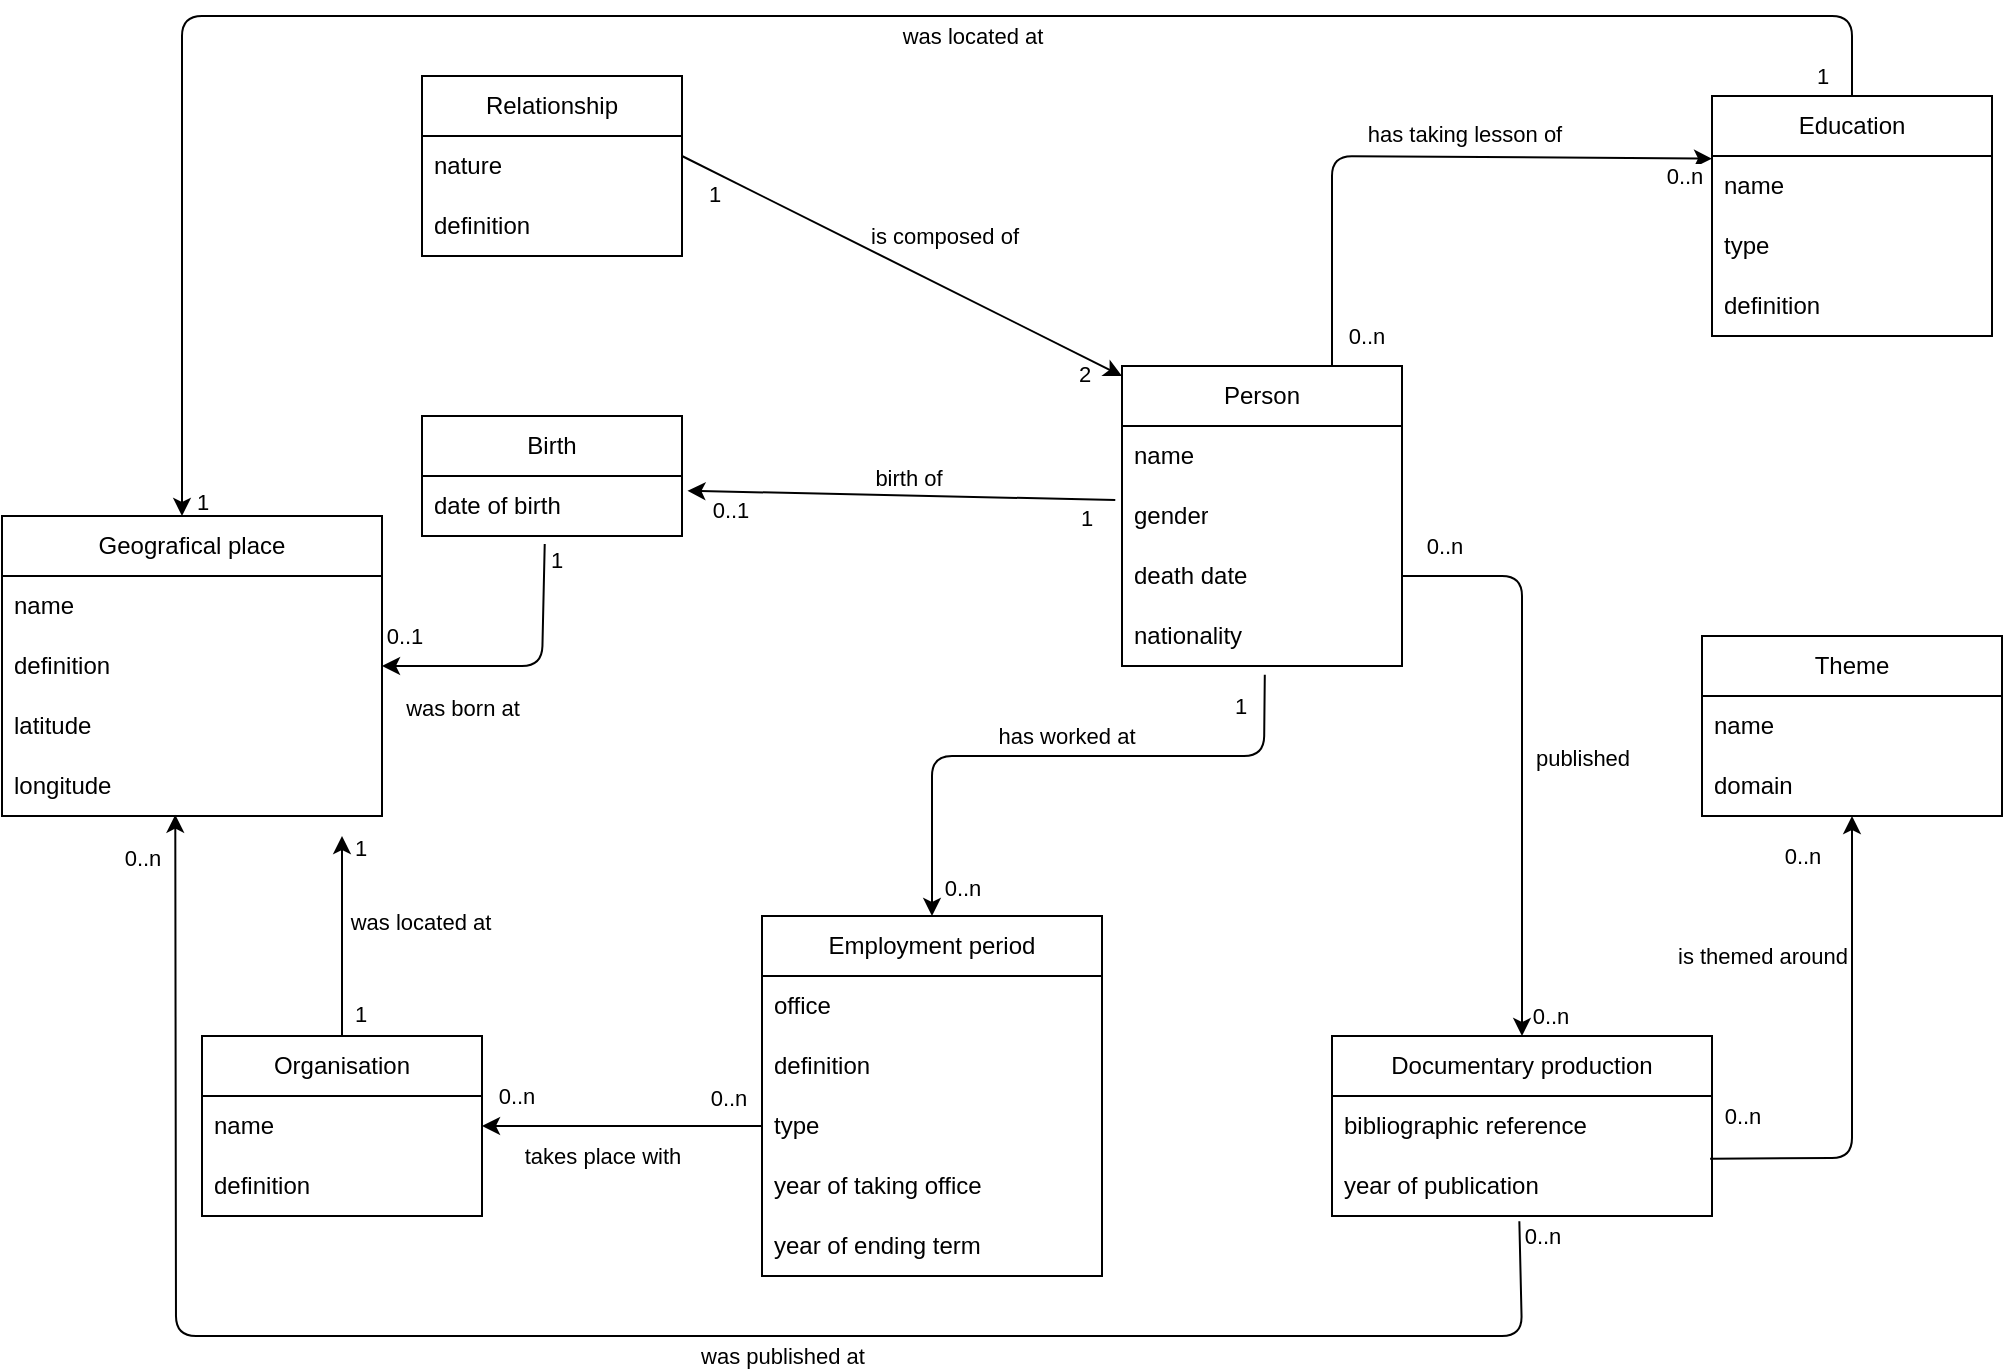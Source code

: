 <mxfile>
    <diagram id="eQtLZboaaRjCjWDFp8YK" name="Page-1">
        <mxGraphModel dx="1647" dy="599" grid="1" gridSize="10" guides="1" tooltips="1" connect="1" arrows="1" fold="1" page="1" pageScale="1" pageWidth="850" pageHeight="1100" math="0" shadow="0">
            <root>
                <mxCell id="0"/>
                <mxCell id="1" parent="0"/>
                <mxCell id="3" value="Person" style="swimlane;fontStyle=0;childLayout=stackLayout;horizontal=1;startSize=30;horizontalStack=0;resizeParent=1;resizeParentMax=0;resizeLast=0;collapsible=1;marginBottom=0;whiteSpace=wrap;html=1;" parent="1" vertex="1">
                    <mxGeometry x="370" y="205" width="140" height="150" as="geometry">
                        <mxRectangle x="320" y="280" width="90" height="30" as="alternateBounds"/>
                    </mxGeometry>
                </mxCell>
                <mxCell id="5" value="name" style="text;strokeColor=none;fillColor=none;align=left;verticalAlign=middle;spacingLeft=4;spacingRight=4;overflow=hidden;points=[[0,0.5],[1,0.5]];portConstraint=eastwest;rotatable=0;whiteSpace=wrap;html=1;" parent="3" vertex="1">
                    <mxGeometry y="30" width="140" height="30" as="geometry"/>
                </mxCell>
                <mxCell id="87" value="gender" style="text;strokeColor=none;fillColor=none;align=left;verticalAlign=middle;spacingLeft=4;spacingRight=4;overflow=hidden;points=[[0,0.5],[1,0.5]];portConstraint=eastwest;rotatable=0;whiteSpace=wrap;html=1;" parent="3" vertex="1">
                    <mxGeometry y="60" width="140" height="30" as="geometry"/>
                </mxCell>
                <mxCell id="15" value="death date" style="text;strokeColor=none;fillColor=none;align=left;verticalAlign=middle;spacingLeft=4;spacingRight=4;overflow=hidden;points=[[0,0.5],[1,0.5]];portConstraint=eastwest;rotatable=0;whiteSpace=wrap;html=1;" parent="3" vertex="1">
                    <mxGeometry y="90" width="140" height="30" as="geometry"/>
                </mxCell>
                <mxCell id="17" value="nationality" style="text;strokeColor=none;fillColor=none;align=left;verticalAlign=middle;spacingLeft=4;spacingRight=4;overflow=hidden;points=[[0,0.5],[1,0.5]];portConstraint=eastwest;rotatable=0;whiteSpace=wrap;html=1;" parent="3" vertex="1">
                    <mxGeometry y="120" width="140" height="30" as="geometry"/>
                </mxCell>
                <mxCell id="25" value="Relationship" style="swimlane;fontStyle=0;childLayout=stackLayout;horizontal=1;startSize=30;horizontalStack=0;resizeParent=1;resizeParentMax=0;resizeLast=0;collapsible=1;marginBottom=0;whiteSpace=wrap;html=1;" parent="1" vertex="1">
                    <mxGeometry x="20" y="60" width="130" height="90" as="geometry">
                        <mxRectangle x="330" y="260" width="90" height="30" as="alternateBounds"/>
                    </mxGeometry>
                </mxCell>
                <mxCell id="27" value="nature" style="text;strokeColor=none;fillColor=none;align=left;verticalAlign=middle;spacingLeft=4;spacingRight=4;overflow=hidden;points=[[0,0.5],[1,0.5]];portConstraint=eastwest;rotatable=0;whiteSpace=wrap;html=1;" parent="25" vertex="1">
                    <mxGeometry y="30" width="130" height="30" as="geometry"/>
                </mxCell>
                <mxCell id="102" value="definition" style="text;strokeColor=none;fillColor=none;align=left;verticalAlign=middle;spacingLeft=4;spacingRight=4;overflow=hidden;points=[[0,0.5],[1,0.5]];portConstraint=eastwest;rotatable=0;whiteSpace=wrap;html=1;" parent="25" vertex="1">
                    <mxGeometry y="60" width="130" height="30" as="geometry"/>
                </mxCell>
                <mxCell id="33" style="edgeStyle=none;html=1;exitX=1;exitY=0.5;exitDx=0;exitDy=0;entryX=0;entryY=0;entryDx=0;entryDy=0;" parent="1" edge="1">
                    <mxGeometry relative="1" as="geometry">
                        <mxPoint x="150" y="100" as="sourcePoint"/>
                        <mxPoint x="370" y="210" as="targetPoint"/>
                    </mxGeometry>
                </mxCell>
                <mxCell id="34" value="1" style="edgeLabel;html=1;align=center;verticalAlign=middle;resizable=0;points=[];" parent="33" vertex="1" connectable="0">
                    <mxGeometry x="-0.84" relative="1" as="geometry">
                        <mxPoint x="-2" y="10" as="offset"/>
                    </mxGeometry>
                </mxCell>
                <mxCell id="35" value="2" style="edgeLabel;html=1;align=center;verticalAlign=middle;resizable=0;points=[];" parent="33" vertex="1" connectable="0">
                    <mxGeometry x="0.8" y="-1" relative="1" as="geometry">
                        <mxPoint x="3" y="9" as="offset"/>
                    </mxGeometry>
                </mxCell>
                <mxCell id="36" value="is composed of" style="edgeLabel;html=1;align=center;verticalAlign=middle;resizable=0;points=[];rotation=0;" parent="33" vertex="1" connectable="0">
                    <mxGeometry x="-0.147" y="1" relative="1" as="geometry">
                        <mxPoint x="36" y="-6" as="offset"/>
                    </mxGeometry>
                </mxCell>
                <mxCell id="44" style="edgeStyle=none;html=1;entryX=0.021;entryY=0.044;entryDx=0;entryDy=0;entryPerimeter=0;exitX=0.75;exitY=0;exitDx=0;exitDy=0;" parent="1" source="3" edge="1">
                    <mxGeometry relative="1" as="geometry">
                        <Array as="points">
                            <mxPoint x="475" y="100"/>
                        </Array>
                        <mxPoint x="665" y="101.32" as="targetPoint"/>
                        <mxPoint x="470" y="200" as="sourcePoint"/>
                    </mxGeometry>
                </mxCell>
                <mxCell id="45" value="0..n" style="edgeLabel;html=1;align=center;verticalAlign=middle;resizable=0;points=[];" parent="44" vertex="1" connectable="0">
                    <mxGeometry x="-0.822" y="1" relative="1" as="geometry">
                        <mxPoint x="18" y="11" as="offset"/>
                    </mxGeometry>
                </mxCell>
                <mxCell id="46" value="0..n" style="edgeLabel;html=1;align=center;verticalAlign=middle;resizable=0;points=[];" parent="44" vertex="1" connectable="0">
                    <mxGeometry x="0.794" y="1" relative="1" as="geometry">
                        <mxPoint x="16" y="10" as="offset"/>
                    </mxGeometry>
                </mxCell>
                <mxCell id="47" value="has taking lesson of" style="edgeLabel;html=1;align=center;verticalAlign=middle;resizable=0;points=[];rotation=0;" parent="44" vertex="1" connectable="0">
                    <mxGeometry x="-0.172" y="-2" relative="1" as="geometry">
                        <mxPoint x="49" y="-13" as="offset"/>
                    </mxGeometry>
                </mxCell>
                <mxCell id="37" value="Education" style="swimlane;fontStyle=0;childLayout=stackLayout;horizontal=1;startSize=30;horizontalStack=0;resizeParent=1;resizeParentMax=0;resizeLast=0;collapsible=1;marginBottom=0;whiteSpace=wrap;html=1;" parent="1" vertex="1">
                    <mxGeometry x="665" y="70" width="140" height="120" as="geometry">
                        <mxRectangle x="320" y="20" width="90" height="30" as="alternateBounds"/>
                    </mxGeometry>
                </mxCell>
                <mxCell id="38" value="name" style="text;strokeColor=none;fillColor=none;align=left;verticalAlign=middle;spacingLeft=4;spacingRight=4;overflow=hidden;points=[[0,0.5],[1,0.5]];portConstraint=eastwest;rotatable=0;whiteSpace=wrap;html=1;" parent="37" vertex="1">
                    <mxGeometry y="30" width="140" height="30" as="geometry"/>
                </mxCell>
                <mxCell id="39" value="type" style="text;strokeColor=none;fillColor=none;align=left;verticalAlign=middle;spacingLeft=4;spacingRight=4;overflow=hidden;points=[[0,0.5],[1,0.5]];portConstraint=eastwest;rotatable=0;whiteSpace=wrap;html=1;" parent="37" vertex="1">
                    <mxGeometry y="60" width="140" height="30" as="geometry"/>
                </mxCell>
                <mxCell id="101" value="definition" style="text;strokeColor=none;fillColor=none;align=left;verticalAlign=middle;spacingLeft=4;spacingRight=4;overflow=hidden;points=[[0,0.5],[1,0.5]];portConstraint=eastwest;rotatable=0;whiteSpace=wrap;html=1;" parent="37" vertex="1">
                    <mxGeometry y="90" width="140" height="30" as="geometry"/>
                </mxCell>
                <mxCell id="52" style="edgeStyle=none;html=1;entryX=0.5;entryY=0;entryDx=0;entryDy=0;exitX=0.5;exitY=0;exitDx=0;exitDy=0;" parent="1" source="37" edge="1">
                    <mxGeometry relative="1" as="geometry">
                        <mxPoint x="-100" y="280" as="targetPoint"/>
                        <mxPoint x="500" y="-40" as="sourcePoint"/>
                        <Array as="points">
                            <mxPoint x="735" y="30"/>
                            <mxPoint x="-100" y="30"/>
                            <mxPoint x="-100" y="50"/>
                            <mxPoint x="-100" y="150"/>
                        </Array>
                    </mxGeometry>
                </mxCell>
                <mxCell id="53" value="1" style="edgeLabel;html=1;align=center;verticalAlign=middle;resizable=0;points=[];" parent="52" vertex="1" connectable="0">
                    <mxGeometry x="0.81" y="-1" relative="1" as="geometry">
                        <mxPoint x="11" y="100" as="offset"/>
                    </mxGeometry>
                </mxCell>
                <mxCell id="54" value="1" style="edgeLabel;html=1;align=center;verticalAlign=middle;resizable=0;points=[];" parent="52" vertex="1" connectable="0">
                    <mxGeometry x="-0.809" y="-2" relative="1" as="geometry">
                        <mxPoint x="52" y="32" as="offset"/>
                    </mxGeometry>
                </mxCell>
                <mxCell id="55" value="was located at" style="edgeLabel;html=1;align=center;verticalAlign=middle;resizable=0;points=[];" parent="52" vertex="1" connectable="0">
                    <mxGeometry x="0.236" y="-4" relative="1" as="geometry">
                        <mxPoint x="215" y="14" as="offset"/>
                    </mxGeometry>
                </mxCell>
                <mxCell id="57" value="Employment period" style="swimlane;fontStyle=0;childLayout=stackLayout;horizontal=1;startSize=30;horizontalStack=0;resizeParent=1;resizeParentMax=0;resizeLast=0;collapsible=1;marginBottom=0;whiteSpace=wrap;html=1;" parent="1" vertex="1">
                    <mxGeometry x="190" y="480" width="170" height="180" as="geometry"/>
                </mxCell>
                <mxCell id="58" value="office" style="text;strokeColor=none;fillColor=none;align=left;verticalAlign=middle;spacingLeft=4;spacingRight=4;overflow=hidden;points=[[0,0.5],[1,0.5]];portConstraint=eastwest;rotatable=0;whiteSpace=wrap;html=1;" parent="57" vertex="1">
                    <mxGeometry y="30" width="170" height="30" as="geometry"/>
                </mxCell>
                <mxCell id="103" value="definition" style="text;strokeColor=none;fillColor=none;align=left;verticalAlign=middle;spacingLeft=4;spacingRight=4;overflow=hidden;points=[[0,0.5],[1,0.5]];portConstraint=eastwest;rotatable=0;whiteSpace=wrap;html=1;" parent="57" vertex="1">
                    <mxGeometry y="60" width="170" height="30" as="geometry"/>
                </mxCell>
                <mxCell id="59" value="type" style="text;strokeColor=none;fillColor=none;align=left;verticalAlign=middle;spacingLeft=4;spacingRight=4;overflow=hidden;points=[[0,0.5],[1,0.5]];portConstraint=eastwest;rotatable=0;whiteSpace=wrap;html=1;" parent="57" vertex="1">
                    <mxGeometry y="90" width="170" height="30" as="geometry"/>
                </mxCell>
                <mxCell id="60" value="year of taking office" style="text;strokeColor=none;fillColor=none;align=left;verticalAlign=middle;spacingLeft=4;spacingRight=4;overflow=hidden;points=[[0,0.5],[1,0.5]];portConstraint=eastwest;rotatable=0;whiteSpace=wrap;html=1;" parent="57" vertex="1">
                    <mxGeometry y="120" width="170" height="30" as="geometry"/>
                </mxCell>
                <mxCell id="61" value="year of ending term" style="text;strokeColor=none;fillColor=none;align=left;verticalAlign=middle;spacingLeft=4;spacingRight=4;overflow=hidden;points=[[0,0.5],[1,0.5]];portConstraint=eastwest;rotatable=0;whiteSpace=wrap;html=1;" parent="57" vertex="1">
                    <mxGeometry y="150" width="170" height="30" as="geometry"/>
                </mxCell>
                <mxCell id="62" value="" style="endArrow=classic;html=1;entryX=0.5;entryY=0;entryDx=0;entryDy=0;exitX=0.51;exitY=1.144;exitDx=0;exitDy=0;exitPerimeter=0;" parent="1" source="17" target="57" edge="1">
                    <mxGeometry width="50" height="50" relative="1" as="geometry">
                        <mxPoint x="460" y="400" as="sourcePoint"/>
                        <mxPoint x="220" y="440" as="targetPoint"/>
                        <Array as="points">
                            <mxPoint x="441" y="400"/>
                            <mxPoint x="275" y="400"/>
                        </Array>
                    </mxGeometry>
                </mxCell>
                <mxCell id="63" value="1" style="edgeLabel;html=1;align=center;verticalAlign=middle;resizable=0;points=[];" parent="62" vertex="1" connectable="0">
                    <mxGeometry x="-0.868" y="4" relative="1" as="geometry">
                        <mxPoint x="-16" y="-4" as="offset"/>
                    </mxGeometry>
                </mxCell>
                <mxCell id="64" value="0..n" style="edgeLabel;html=1;align=center;verticalAlign=middle;resizable=0;points=[];" parent="62" vertex="1" connectable="0">
                    <mxGeometry x="0.806" y="1" relative="1" as="geometry">
                        <mxPoint x="14" y="13" as="offset"/>
                    </mxGeometry>
                </mxCell>
                <mxCell id="65" value="has worked at" style="edgeLabel;html=1;align=center;verticalAlign=middle;resizable=0;points=[];rotation=0;" parent="62" vertex="1" connectable="0">
                    <mxGeometry x="0.159" y="-2" relative="1" as="geometry">
                        <mxPoint x="26" y="-8" as="offset"/>
                    </mxGeometry>
                </mxCell>
                <mxCell id="71" value="Documentary production" style="swimlane;fontStyle=0;childLayout=stackLayout;horizontal=1;startSize=30;horizontalStack=0;resizeParent=1;resizeParentMax=0;resizeLast=0;collapsible=1;marginBottom=0;whiteSpace=wrap;html=1;" parent="1" vertex="1">
                    <mxGeometry x="475" y="540" width="190" height="90" as="geometry"/>
                </mxCell>
                <mxCell id="73" value="bibliographic reference" style="text;strokeColor=none;fillColor=none;align=left;verticalAlign=middle;spacingLeft=4;spacingRight=4;overflow=hidden;points=[[0,0.5],[1,0.5]];portConstraint=eastwest;rotatable=0;whiteSpace=wrap;html=1;" parent="71" vertex="1">
                    <mxGeometry y="30" width="190" height="30" as="geometry"/>
                </mxCell>
                <mxCell id="74" value="year of publication" style="text;strokeColor=none;fillColor=none;align=left;verticalAlign=middle;spacingLeft=4;spacingRight=4;overflow=hidden;points=[[0,0.5],[1,0.5]];portConstraint=eastwest;rotatable=0;whiteSpace=wrap;html=1;" parent="71" vertex="1">
                    <mxGeometry y="60" width="190" height="30" as="geometry"/>
                </mxCell>
                <mxCell id="77" value="" style="endArrow=classic;html=1;entryX=0.5;entryY=0;entryDx=0;entryDy=0;exitX=1;exitY=0.5;exitDx=0;exitDy=0;" parent="1" source="15" target="71" edge="1">
                    <mxGeometry width="50" height="50" relative="1" as="geometry">
                        <mxPoint x="570" y="280" as="sourcePoint"/>
                        <mxPoint x="450" y="510" as="targetPoint"/>
                        <Array as="points">
                            <mxPoint x="570" y="310"/>
                        </Array>
                    </mxGeometry>
                </mxCell>
                <mxCell id="78" value="0..n" style="edgeLabel;html=1;align=center;verticalAlign=middle;resizable=0;points=[];rotation=0;" parent="77" vertex="1" connectable="0">
                    <mxGeometry x="-0.846" y="1" relative="1" as="geometry">
                        <mxPoint x="-2" y="-14" as="offset"/>
                    </mxGeometry>
                </mxCell>
                <mxCell id="79" value="published" style="edgeLabel;html=1;align=center;verticalAlign=middle;resizable=0;points=[];rotation=0;" parent="77" vertex="1" connectable="0">
                    <mxGeometry x="-0.274" relative="1" as="geometry">
                        <mxPoint x="30" y="45" as="offset"/>
                    </mxGeometry>
                </mxCell>
                <mxCell id="80" value="0..n" style="edgeLabel;html=1;align=center;verticalAlign=middle;resizable=0;points=[];rotation=0;" parent="77" vertex="1" connectable="0">
                    <mxGeometry x="0.571" relative="1" as="geometry">
                        <mxPoint x="14" y="52" as="offset"/>
                    </mxGeometry>
                </mxCell>
                <mxCell id="104" value="Geografical place" style="swimlane;fontStyle=0;childLayout=stackLayout;horizontal=1;startSize=30;horizontalStack=0;resizeParent=1;resizeParentMax=0;resizeLast=0;collapsible=1;marginBottom=0;whiteSpace=wrap;html=1;" parent="1" vertex="1">
                    <mxGeometry x="-190" y="280" width="190" height="150" as="geometry"/>
                </mxCell>
                <mxCell id="105" value="name" style="text;strokeColor=none;fillColor=none;align=left;verticalAlign=middle;spacingLeft=4;spacingRight=4;overflow=hidden;points=[[0,0.5],[1,0.5]];portConstraint=eastwest;rotatable=0;whiteSpace=wrap;html=1;" parent="104" vertex="1">
                    <mxGeometry y="30" width="190" height="30" as="geometry"/>
                </mxCell>
                <mxCell id="106" value="definition" style="text;strokeColor=none;fillColor=none;align=left;verticalAlign=middle;spacingLeft=4;spacingRight=4;overflow=hidden;points=[[0,0.5],[1,0.5]];portConstraint=eastwest;rotatable=0;whiteSpace=wrap;html=1;" parent="104" vertex="1">
                    <mxGeometry y="60" width="190" height="30" as="geometry"/>
                </mxCell>
                <mxCell id="107" value="latitude" style="text;strokeColor=none;fillColor=none;align=left;verticalAlign=middle;spacingLeft=4;spacingRight=4;overflow=hidden;points=[[0,0.5],[1,0.5]];portConstraint=eastwest;rotatable=0;whiteSpace=wrap;html=1;" parent="104" vertex="1">
                    <mxGeometry y="90" width="190" height="30" as="geometry"/>
                </mxCell>
                <mxCell id="108" value="longitude" style="text;strokeColor=none;fillColor=none;align=left;verticalAlign=middle;spacingLeft=4;spacingRight=4;overflow=hidden;points=[[0,0.5],[1,0.5]];portConstraint=eastwest;rotatable=0;whiteSpace=wrap;html=1;" parent="104" vertex="1">
                    <mxGeometry y="120" width="190" height="30" as="geometry"/>
                </mxCell>
                <mxCell id="110" value="Birth" style="swimlane;fontStyle=0;childLayout=stackLayout;horizontal=1;startSize=30;horizontalStack=0;resizeParent=1;resizeParentMax=0;resizeLast=0;collapsible=1;marginBottom=0;whiteSpace=wrap;html=1;" parent="1" vertex="1">
                    <mxGeometry x="20" y="230" width="130" height="60" as="geometry">
                        <mxRectangle x="330" y="260" width="90" height="30" as="alternateBounds"/>
                    </mxGeometry>
                </mxCell>
                <mxCell id="112" value="date of birth" style="text;strokeColor=none;fillColor=none;align=left;verticalAlign=middle;spacingLeft=4;spacingRight=4;overflow=hidden;points=[[0,0.5],[1,0.5]];portConstraint=eastwest;rotatable=0;whiteSpace=wrap;html=1;" parent="110" vertex="1">
                    <mxGeometry y="30" width="130" height="30" as="geometry"/>
                </mxCell>
                <mxCell id="114" style="edgeStyle=none;html=1;exitX=-0.024;exitY=0.233;exitDx=0;exitDy=0;exitPerimeter=0;entryX=1.021;entryY=0.246;entryDx=0;entryDy=0;entryPerimeter=0;" parent="1" source="87" target="112" edge="1">
                    <mxGeometry relative="1" as="geometry">
                        <mxPoint x="200" y="250" as="sourcePoint"/>
                        <mxPoint x="190" y="260" as="targetPoint"/>
                        <Array as="points"/>
                    </mxGeometry>
                </mxCell>
                <mxCell id="118" value="1" style="edgeLabel;html=1;align=center;verticalAlign=middle;resizable=0;points=[];" parent="114" vertex="1" connectable="0">
                    <mxGeometry x="-0.778" y="2" relative="1" as="geometry">
                        <mxPoint x="9" y="7" as="offset"/>
                    </mxGeometry>
                </mxCell>
                <mxCell id="119" value="0..1" style="edgeLabel;html=1;align=center;verticalAlign=middle;resizable=0;points=[];" parent="114" vertex="1" connectable="0">
                    <mxGeometry x="0.702" y="1" relative="1" as="geometry">
                        <mxPoint x="-11" y="8" as="offset"/>
                    </mxGeometry>
                </mxCell>
                <mxCell id="121" value="birth of" style="edgeLabel;html=1;align=center;verticalAlign=middle;resizable=0;points=[];" parent="114" vertex="1" connectable="0">
                    <mxGeometry x="-0.031" y="1" relative="1" as="geometry">
                        <mxPoint y="-10" as="offset"/>
                    </mxGeometry>
                </mxCell>
                <mxCell id="127" style="edgeStyle=none;html=1;entryX=1;entryY=0.5;entryDx=0;entryDy=0;exitX=0.472;exitY=1.133;exitDx=0;exitDy=0;exitPerimeter=0;" parent="1" source="112" target="106" edge="1">
                    <mxGeometry relative="1" as="geometry">
                        <mxPoint x="130" y="340" as="targetPoint"/>
                        <mxPoint x="100" y="280" as="sourcePoint"/>
                        <Array as="points">
                            <mxPoint x="80" y="355"/>
                        </Array>
                    </mxGeometry>
                </mxCell>
                <mxCell id="128" value="1" style="edgeLabel;html=1;align=center;verticalAlign=middle;resizable=0;points=[];" parent="127" vertex="1" connectable="0">
                    <mxGeometry x="-0.848" relative="1" as="geometry">
                        <mxPoint x="6" y="-3" as="offset"/>
                    </mxGeometry>
                </mxCell>
                <mxCell id="129" value="0..1" style="edgeLabel;html=1;align=center;verticalAlign=middle;resizable=0;points=[];" parent="127" vertex="1" connectable="0">
                    <mxGeometry x="0.848" y="-2" relative="1" as="geometry">
                        <mxPoint y="-13" as="offset"/>
                    </mxGeometry>
                </mxCell>
                <mxCell id="130" value="was born at" style="edgeLabel;html=1;align=center;verticalAlign=middle;resizable=0;points=[];" parent="127" vertex="1" connectable="0">
                    <mxGeometry x="-0.276" relative="1" as="geometry">
                        <mxPoint x="-40" y="31" as="offset"/>
                    </mxGeometry>
                </mxCell>
                <mxCell id="141" value="Theme" style="swimlane;fontStyle=0;childLayout=stackLayout;horizontal=1;startSize=30;horizontalStack=0;resizeParent=1;resizeParentMax=0;resizeLast=0;collapsible=1;marginBottom=0;whiteSpace=wrap;html=1;" parent="1" vertex="1">
                    <mxGeometry x="660" y="340" width="150" height="90" as="geometry"/>
                </mxCell>
                <mxCell id="142" value="name" style="text;strokeColor=none;fillColor=none;align=left;verticalAlign=middle;spacingLeft=4;spacingRight=4;overflow=hidden;points=[[0,0.5],[1,0.5]];portConstraint=eastwest;rotatable=0;whiteSpace=wrap;html=1;" parent="141" vertex="1">
                    <mxGeometry y="30" width="150" height="30" as="geometry"/>
                </mxCell>
                <mxCell id="143" value="domain" style="text;strokeColor=none;fillColor=none;align=left;verticalAlign=middle;spacingLeft=4;spacingRight=4;overflow=hidden;points=[[0,0.5],[1,0.5]];portConstraint=eastwest;rotatable=0;whiteSpace=wrap;html=1;" parent="141" vertex="1">
                    <mxGeometry y="60" width="150" height="30" as="geometry"/>
                </mxCell>
                <mxCell id="144" value="" style="endArrow=classic;html=1;entryX=0.456;entryY=0.978;entryDx=0;entryDy=0;entryPerimeter=0;exitX=0.493;exitY=1.089;exitDx=0;exitDy=0;exitPerimeter=0;" parent="1" source="74" target="108" edge="1">
                    <mxGeometry width="50" height="50" relative="1" as="geometry">
                        <mxPoint x="600" y="805" as="sourcePoint"/>
                        <mxPoint x="-110" y="460" as="targetPoint"/>
                        <Array as="points">
                            <mxPoint x="570" y="690"/>
                            <mxPoint x="-103" y="690"/>
                        </Array>
                    </mxGeometry>
                </mxCell>
                <mxCell id="145" value="was published at" style="edgeLabel;html=1;align=center;verticalAlign=middle;resizable=0;points=[];rotation=0;" parent="144" vertex="1" connectable="0">
                    <mxGeometry x="0.225" y="-1" relative="1" as="geometry">
                        <mxPoint x="179" y="11" as="offset"/>
                    </mxGeometry>
                </mxCell>
                <mxCell id="146" value="0..n" style="edgeLabel;html=1;align=center;verticalAlign=middle;resizable=0;points=[];" parent="144" vertex="1" connectable="0">
                    <mxGeometry x="0.662" y="-1" relative="1" as="geometry">
                        <mxPoint x="-18" y="-146" as="offset"/>
                    </mxGeometry>
                </mxCell>
                <mxCell id="147" value="0..n" style="edgeLabel;html=1;align=center;verticalAlign=middle;resizable=0;points=[];" parent="144" vertex="1" connectable="0">
                    <mxGeometry x="-0.844" y="-1" relative="1" as="geometry">
                        <mxPoint x="30" y="-49" as="offset"/>
                    </mxGeometry>
                </mxCell>
                <mxCell id="158" style="edgeStyle=none;html=1;exitX=0.5;exitY=0;exitDx=0;exitDy=0;" parent="1" source="153" edge="1">
                    <mxGeometry relative="1" as="geometry">
                        <mxPoint x="-20" y="440" as="targetPoint"/>
                    </mxGeometry>
                </mxCell>
                <mxCell id="162" value="was located at" style="edgeLabel;html=1;align=center;verticalAlign=middle;resizable=0;points=[];" parent="158" vertex="1" connectable="0">
                    <mxGeometry x="-0.151" y="1" relative="1" as="geometry">
                        <mxPoint x="40" y="-15" as="offset"/>
                    </mxGeometry>
                </mxCell>
                <mxCell id="163" value="1" style="edgeLabel;html=1;align=center;verticalAlign=middle;resizable=0;points=[];" parent="158" vertex="1" connectable="0">
                    <mxGeometry x="-0.768" y="1" relative="1" as="geometry">
                        <mxPoint x="10" as="offset"/>
                    </mxGeometry>
                </mxCell>
                <mxCell id="164" value="1" style="edgeLabel;html=1;align=center;verticalAlign=middle;resizable=0;points=[];" parent="158" vertex="1" connectable="0">
                    <mxGeometry x="0.601" y="-2" relative="1" as="geometry">
                        <mxPoint x="7" y="-14" as="offset"/>
                    </mxGeometry>
                </mxCell>
                <mxCell id="153" value="Organisation" style="swimlane;fontStyle=0;childLayout=stackLayout;horizontal=1;startSize=30;horizontalStack=0;resizeParent=1;resizeParentMax=0;resizeLast=0;collapsible=1;marginBottom=0;whiteSpace=wrap;html=1;" parent="1" vertex="1">
                    <mxGeometry x="-90" y="540" width="140" height="90" as="geometry"/>
                </mxCell>
                <mxCell id="154" value="name" style="text;strokeColor=none;fillColor=none;align=left;verticalAlign=middle;spacingLeft=4;spacingRight=4;overflow=hidden;points=[[0,0.5],[1,0.5]];portConstraint=eastwest;rotatable=0;whiteSpace=wrap;html=1;" parent="153" vertex="1">
                    <mxGeometry y="30" width="140" height="30" as="geometry"/>
                </mxCell>
                <mxCell id="155" value="definition" style="text;strokeColor=none;fillColor=none;align=left;verticalAlign=middle;spacingLeft=4;spacingRight=4;overflow=hidden;points=[[0,0.5],[1,0.5]];portConstraint=eastwest;rotatable=0;whiteSpace=wrap;html=1;" parent="153" vertex="1">
                    <mxGeometry y="60" width="140" height="30" as="geometry"/>
                </mxCell>
                <mxCell id="157" style="edgeStyle=none;html=1;exitX=0;exitY=0.5;exitDx=0;exitDy=0;entryX=1;entryY=0.5;entryDx=0;entryDy=0;" parent="1" source="59" target="154" edge="1">
                    <mxGeometry relative="1" as="geometry"/>
                </mxCell>
                <mxCell id="159" value="takes place with" style="edgeLabel;html=1;align=center;verticalAlign=middle;resizable=0;points=[];" parent="157" vertex="1" connectable="0">
                    <mxGeometry x="0.319" y="-4" relative="1" as="geometry">
                        <mxPoint x="12" y="19" as="offset"/>
                    </mxGeometry>
                </mxCell>
                <mxCell id="160" value="0..n" style="edgeLabel;html=1;align=center;verticalAlign=middle;resizable=0;points=[];" parent="157" vertex="1" connectable="0">
                    <mxGeometry x="-0.726" y="-1" relative="1" as="geometry">
                        <mxPoint x="2" y="-13" as="offset"/>
                    </mxGeometry>
                </mxCell>
                <mxCell id="161" value="0..n" style="edgeLabel;html=1;align=center;verticalAlign=middle;resizable=0;points=[];" parent="157" vertex="1" connectable="0">
                    <mxGeometry x="0.719" y="-1" relative="1" as="geometry">
                        <mxPoint x="-3" y="-14" as="offset"/>
                    </mxGeometry>
                </mxCell>
                <mxCell id="96" style="edgeStyle=none;html=1;entryX=0.5;entryY=1;entryDx=0;entryDy=0;entryPerimeter=0;exitX=0.995;exitY=0.044;exitDx=0;exitDy=0;exitPerimeter=0;" parent="1" source="74" target="143" edge="1">
                    <mxGeometry relative="1" as="geometry">
                        <Array as="points">
                            <mxPoint x="735" y="601"/>
                        </Array>
                        <mxPoint x="720" y="590" as="sourcePoint"/>
                        <mxPoint x="770" y="530" as="targetPoint"/>
                    </mxGeometry>
                </mxCell>
                <mxCell id="97" value="0..n" style="edgeLabel;html=1;align=center;verticalAlign=middle;resizable=0;points=[];rotation=0;" parent="96" vertex="1" connectable="0">
                    <mxGeometry x="-0.474" y="-1" relative="1" as="geometry">
                        <mxPoint x="-48" y="-22" as="offset"/>
                    </mxGeometry>
                </mxCell>
                <mxCell id="98" value="0..n" style="edgeLabel;html=1;align=center;verticalAlign=middle;resizable=0;points=[];rotation=0;" parent="96" vertex="1" connectable="0">
                    <mxGeometry x="0.557" relative="1" as="geometry">
                        <mxPoint x="-25" y="-34" as="offset"/>
                    </mxGeometry>
                </mxCell>
                <mxCell id="99" value="is themed around" style="edgeLabel;html=1;align=center;verticalAlign=middle;resizable=0;points=[];rotation=0;" parent="96" vertex="1" connectable="0">
                    <mxGeometry x="0.222" y="-4" relative="1" as="geometry">
                        <mxPoint x="-49" y="-24" as="offset"/>
                    </mxGeometry>
                </mxCell>
            </root>
        </mxGraphModel>
    </diagram>
</mxfile>